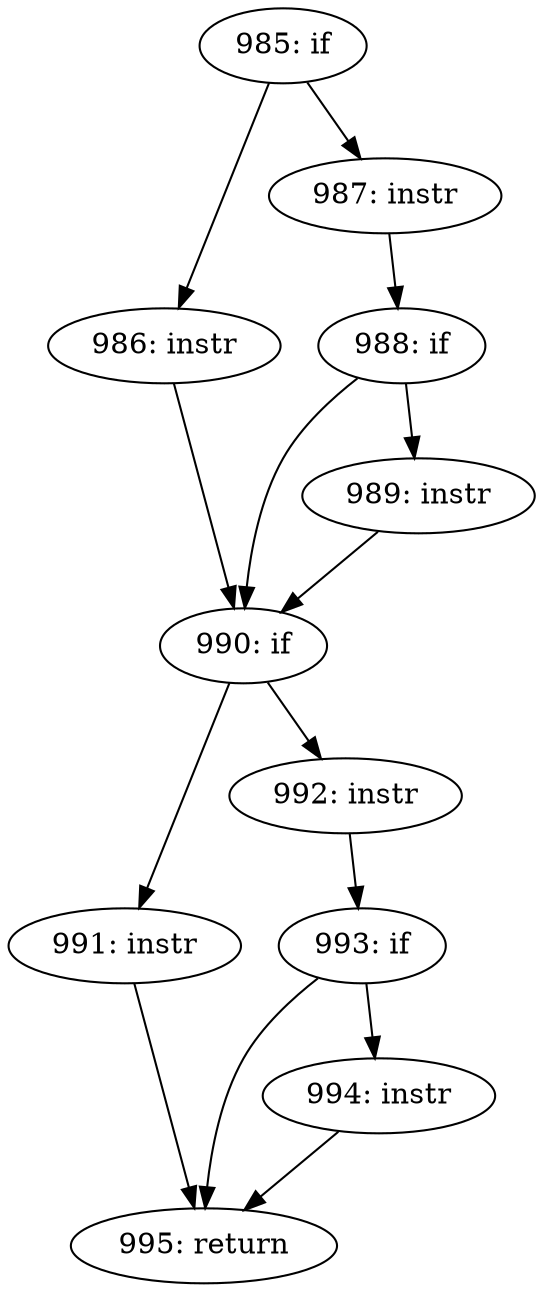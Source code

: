 digraph CFG_tcp_verify_retransmit_hint {
985 [label="985: if"]
	985 -> 986
	985 -> 987
986 [label="986: instr"]
	986 -> 990
987 [label="987: instr"]
	987 -> 988
988 [label="988: if"]
	988 -> 989
	988 -> 990
989 [label="989: instr"]
	989 -> 990
990 [label="990: if"]
	990 -> 991
	990 -> 992
991 [label="991: instr"]
	991 -> 995
992 [label="992: instr"]
	992 -> 993
993 [label="993: if"]
	993 -> 994
	993 -> 995
994 [label="994: instr"]
	994 -> 995
995 [label="995: return"]
	
}
